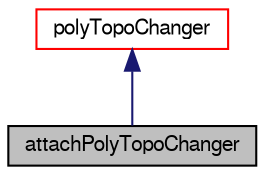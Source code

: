 digraph "attachPolyTopoChanger"
{
  bgcolor="transparent";
  edge [fontname="FreeSans",fontsize="10",labelfontname="FreeSans",labelfontsize="10"];
  node [fontname="FreeSans",fontsize="10",shape=record];
  Node1 [label="attachPolyTopoChanger",height=0.2,width=0.4,color="black", fillcolor="grey75", style="filled" fontcolor="black"];
  Node2 -> Node1 [dir="back",color="midnightblue",fontsize="10",style="solid",fontname="FreeSans"];
  Node2 [label="polyTopoChanger",height=0.2,width=0.4,color="red",URL="$a01882.html",tooltip="List of mesh modifiers defining the mesh dynamics. "];
}
